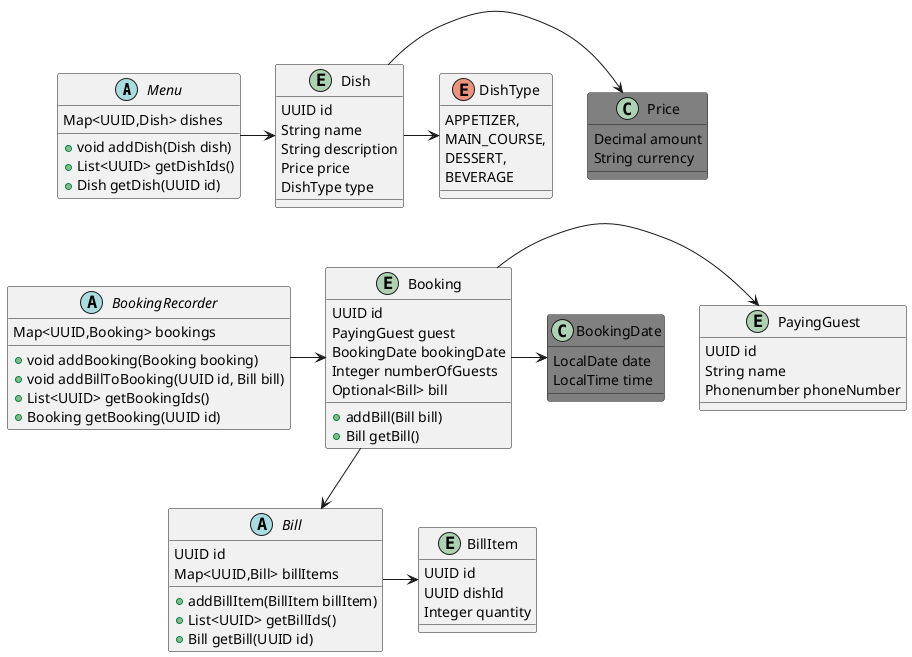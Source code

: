 @startuml


together {
  class Menu
  entity Dish
  enum DishType
}



together {
  abstract BookingRecorder
  entity Booking
  class BookingDate
  abstract Bill
  entity BillItem
}



entity Dish {
  UUID id
  String name
  String description
  Price price
  DishType type
}



class  Price #grey {
  Decimal amount
  String currency
}

entity PayingGuest {
  UUID id
  String name
  Phonenumber phoneNumber
}

Menu -> Dish
Dish -> DishType
Dish -> Price

BookingRecorder -> Booking
Booking -down-> Bill
Booking -> BookingDate


Bill -> BillItem
Menu -[hidden]-> BookingRecorder
BookingRecorder -[hidden]-> Bill

Booking -> PayingGuest

entity Booking {
  UUID id
  PayingGuest guest
  BookingDate bookingDate
  Integer numberOfGuests
  Optional<Bill> bill
  + addBill(Bill bill)
  + Bill getBill()
}



class BookingDate #grey {
  LocalDate date
  LocalTime time
}

entity BillItem {
  UUID id
  UUID dishId
  Integer quantity
}

enum DishType {
  APPETIZER,
  MAIN_COURSE,
  DESSERT,
  BEVERAGE
}

abstract Menu {
  Map<UUID,Dish> dishes
  + void addDish(Dish dish)
  + List<UUID> getDishIds()
  + Dish getDish(UUID id)
}

abstract Bill {
  UUID id
  Map<UUID,Bill> billItems
  + addBillItem(BillItem billItem)
  + List<UUID> getBillIds()
  + Bill getBill(UUID id)
}



abstract BookingRecorder{
  Map<UUID,Booking> bookings
  + void addBooking(Booking booking)
  + void addBillToBooking(UUID id, Bill bill)
  + List<UUID> getBookingIds()
  + Booking getBooking(UUID id)
}


@enduml